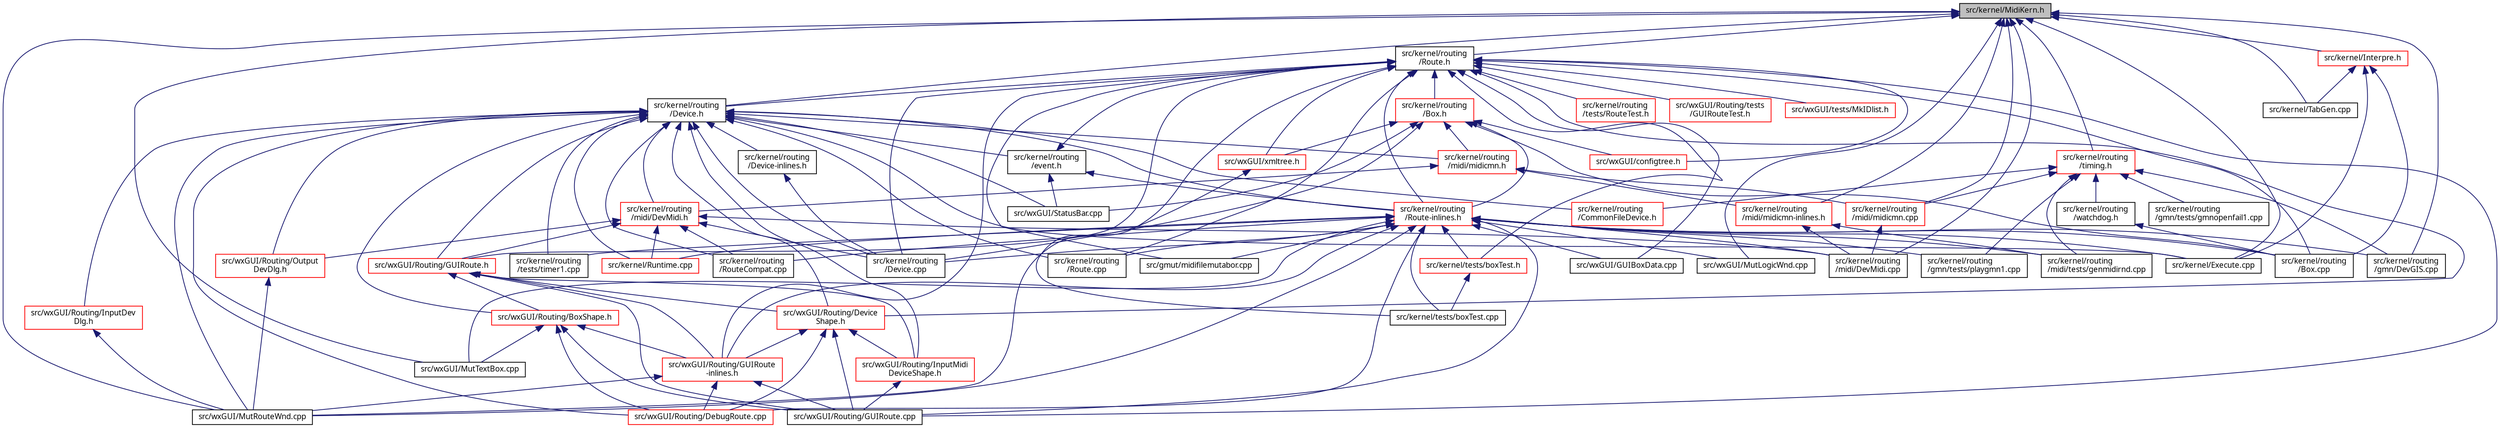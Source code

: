 digraph "src/kernel/MidiKern.h"
{
  edge [fontname="Sans",fontsize="10",labelfontname="Sans",labelfontsize="10"];
  node [fontname="Sans",fontsize="10",shape=record];
  Node12 [label="src/kernel/MidiKern.h",height=0.2,width=0.4,color="black", fillcolor="grey75", style="filled", fontcolor="black"];
  Node12 -> Node13 [dir="back",color="midnightblue",fontsize="10",style="solid",fontname="Sans"];
  Node13 [label="src/kernel/routing\l/Route.h",height=0.2,width=0.4,color="black", fillcolor="white", style="filled",URL="$d1/d65/Route_8h.html",tooltip="Routing. "];
  Node13 -> Node14 [dir="back",color="midnightblue",fontsize="10",style="solid",fontname="Sans"];
  Node14 [label="src/kernel/routing\l/Device.h",height=0.2,width=0.4,color="black", fillcolor="white", style="filled",URL="$de/d05/Device_8h.html",tooltip="Routing. "];
  Node14 -> Node15 [dir="back",color="midnightblue",fontsize="10",style="solid",fontname="Sans"];
  Node15 [label="src/kernel/routing\l/CommonFileDevice.h",height=0.2,width=0.4,color="red", fillcolor="white", style="filled",URL="$d9/d17/CommonFileDevice_8h.html"];
  Node14 -> Node97 [dir="back",color="midnightblue",fontsize="10",style="solid",fontname="Sans"];
  Node97 [label="src/kernel/routing\l/event.h",height=0.2,width=0.4,color="black", fillcolor="white", style="filled",URL="$dd/d20/event_8h.html"];
  Node97 -> Node13 [dir="back",color="midnightblue",fontsize="10",style="solid",fontname="Sans"];
  Node97 -> Node98 [dir="back",color="midnightblue",fontsize="10",style="solid",fontname="Sans"];
  Node98 [label="src/kernel/routing\l/Route-inlines.h",height=0.2,width=0.4,color="red", fillcolor="white", style="filled",URL="$d2/d2c/Route-inlines_8h.html"];
  Node98 -> Node17 [dir="back",color="midnightblue",fontsize="10",style="solid",fontname="Sans"];
  Node17 [label="src/gmut/midifilemutabor.cpp",height=0.2,width=0.4,color="black", fillcolor="white", style="filled",URL="$d1/d0d/midifilemutabor_8cpp.html"];
  Node98 -> Node99 [dir="back",color="midnightblue",fontsize="10",style="solid",fontname="Sans"];
  Node99 [label="src/kernel/Execute.cpp",height=0.2,width=0.4,color="black", fillcolor="white", style="filled",URL="$df/d23/Execute_8cpp.html"];
  Node98 -> Node101 [dir="back",color="midnightblue",fontsize="10",style="solid",fontname="Sans"];
  Node101 [label="src/kernel/routing\l/Box.cpp",height=0.2,width=0.4,color="black", fillcolor="white", style="filled",URL="$dd/dc6/Box_8cpp.html",tooltip="Devices for routing. "];
  Node98 -> Node59 [dir="back",color="midnightblue",fontsize="10",style="solid",fontname="Sans"];
  Node59 [label="src/wxGUI/Routing/DebugRoute.cpp",height=0.2,width=0.4,color="red", fillcolor="white", style="filled",URL="$dc/de8/wxGUI_2Routing_2DebugRoute_8cpp.html",tooltip="Debug functions for routing system. "];
  Node98 -> Node18 [dir="back",color="midnightblue",fontsize="10",style="solid",fontname="Sans"];
  Node18 [label="src/kernel/routing\l/Device.cpp",height=0.2,width=0.4,color="black", fillcolor="white", style="filled",URL="$d2/dc0/Device_8cpp.html",tooltip="Devices for routing. "];
  Node98 -> Node96 [dir="back",color="midnightblue",fontsize="10",style="solid",fontname="Sans"];
  Node96 [label="src/kernel/routing\l/gmn/DevGIS.cpp",height=0.2,width=0.4,color="black", fillcolor="white", style="filled",URL="$db/d78/DevGIS_8cpp.html",tooltip="GUIDO Music Notation file. "];
  Node98 -> Node91 [dir="back",color="midnightblue",fontsize="10",style="solid",fontname="Sans"];
  Node91 [label="src/kernel/routing\l/gmn/tests/playgmn1.cpp",height=0.2,width=0.4,color="black", fillcolor="white", style="filled",URL="$d3/d06/playgmn1_8cpp.html"];
  Node98 -> Node102 [dir="back",color="midnightblue",fontsize="10",style="solid",fontname="Sans"];
  Node102 [label="src/kernel/routing\l/midi/DevMidi.cpp",height=0.2,width=0.4,color="black", fillcolor="white", style="filled",URL="$df/d8f/DevMidi_8cpp.html",tooltip="Midi Port IO (Mutabor layer) "];
  Node98 -> Node24 [dir="back",color="midnightblue",fontsize="10",style="solid",fontname="Sans"];
  Node24 [label="src/kernel/routing\l/midi/tests/genmidirnd.cpp",height=0.2,width=0.4,color="black", fillcolor="white", style="filled",URL="$dd/d2d/genmidirnd_8cpp.html"];
  Node98 -> Node25 [dir="back",color="midnightblue",fontsize="10",style="solid",fontname="Sans"];
  Node25 [label="src/kernel/Runtime.cpp",height=0.2,width=0.4,color="red", fillcolor="white", style="filled",URL="$db/d80/Runtime_8cpp.html"];
  Node98 -> Node103 [dir="back",color="midnightblue",fontsize="10",style="solid",fontname="Sans"];
  Node103 [label="src/kernel/routing\l/Route.cpp",height=0.2,width=0.4,color="black", fillcolor="white", style="filled",URL="$d8/dfb/Route_8cpp.html",tooltip="Routing. "];
  Node98 -> Node29 [dir="back",color="midnightblue",fontsize="10",style="solid",fontname="Sans"];
  Node29 [label="src/kernel/routing\l/RouteCompat.cpp",height=0.2,width=0.4,color="black", fillcolor="white", style="filled",URL="$dd/db8/RouteCompat_8cpp.html",tooltip="Routing. "];
  Node98 -> Node94 [dir="back",color="midnightblue",fontsize="10",style="solid",fontname="Sans"];
  Node94 [label="src/kernel/routing\l/tests/timer1.cpp",height=0.2,width=0.4,color="black", fillcolor="white", style="filled",URL="$d9/d9a/timer1_8cpp.html"];
  Node98 -> Node104 [dir="back",color="midnightblue",fontsize="10",style="solid",fontname="Sans"];
  Node104 [label="src/kernel/tests/boxTest.h",height=0.2,width=0.4,color="red", fillcolor="white", style="filled",URL="$dc/d2f/boxTest_8h.html"];
  Node104 -> Node105 [dir="back",color="midnightblue",fontsize="10",style="solid",fontname="Sans"];
  Node105 [label="src/kernel/tests/boxTest.cpp",height=0.2,width=0.4,color="black", fillcolor="white", style="filled",URL="$d1/da7/boxTest_8cpp.html"];
  Node98 -> Node105 [dir="back",color="midnightblue",fontsize="10",style="solid",fontname="Sans"];
  Node98 -> Node37 [dir="back",color="midnightblue",fontsize="10",style="solid",fontname="Sans"];
  Node37 [label="src/wxGUI/GUIBoxData.cpp",height=0.2,width=0.4,color="black", fillcolor="white", style="filled",URL="$d2/dd3/GUIBoxData_8cpp.html"];
  Node98 -> Node52 [dir="back",color="midnightblue",fontsize="10",style="solid",fontname="Sans"];
  Node52 [label="src/wxGUI/MutLogicWnd.cpp",height=0.2,width=0.4,color="black", fillcolor="white", style="filled",URL="$df/d11/MutLogicWnd_8cpp.html",tooltip="Logic window. "];
  Node98 -> Node46 [dir="back",color="midnightblue",fontsize="10",style="solid",fontname="Sans"];
  Node46 [label="src/wxGUI/MutRouteWnd.cpp",height=0.2,width=0.4,color="black", fillcolor="white", style="filled",URL="$dc/def/MutRouteWnd_8cpp.html",tooltip="Routing window. "];
  Node98 -> Node55 [dir="back",color="midnightblue",fontsize="10",style="solid",fontname="Sans"];
  Node55 [label="src/wxGUI/Routing/GUIRoute\l-inlines.h",height=0.2,width=0.4,color="red", fillcolor="white", style="filled",URL="$d2/d73/GUIRoute-inlines_8h.html"];
  Node55 -> Node46 [dir="back",color="midnightblue",fontsize="10",style="solid",fontname="Sans"];
  Node55 -> Node59 [dir="back",color="midnightblue",fontsize="10",style="solid",fontname="Sans"];
  Node55 -> Node48 [dir="back",color="midnightblue",fontsize="10",style="solid",fontname="Sans"];
  Node48 [label="src/wxGUI/Routing/GUIRoute.cpp",height=0.2,width=0.4,color="black", fillcolor="white", style="filled",URL="$d4/dee/GUIRoute_8cpp.html"];
  Node98 -> Node53 [dir="back",color="midnightblue",fontsize="10",style="solid",fontname="Sans"];
  Node53 [label="src/wxGUI/MutTextBox.cpp",height=0.2,width=0.4,color="black", fillcolor="white", style="filled",URL="$df/d3c/MutTextBox_8cpp.html",tooltip="Textbox for Lists. "];
  Node98 -> Node48 [dir="back",color="midnightblue",fontsize="10",style="solid",fontname="Sans"];
  Node97 -> Node109 [dir="back",color="midnightblue",fontsize="10",style="solid",fontname="Sans"];
  Node109 [label="src/wxGUI/StatusBar.cpp",height=0.2,width=0.4,color="black", fillcolor="white", style="filled",URL="$d5/de4/StatusBar_8cpp.html"];
  Node14 -> Node110 [dir="back",color="midnightblue",fontsize="10",style="solid",fontname="Sans"];
  Node110 [label="src/kernel/routing\l/midi/midicmn.h",height=0.2,width=0.4,color="red", fillcolor="white", style="filled",URL="$de/d21/midicmn_8h.html"];
  Node110 -> Node111 [dir="back",color="midnightblue",fontsize="10",style="solid",fontname="Sans"];
  Node111 [label="src/kernel/routing\l/midi/DevMidi.h",height=0.2,width=0.4,color="red", fillcolor="white", style="filled",URL="$d4/da2/DevMidi_8h.html",tooltip="Classes for midi port. "];
  Node111 -> Node18 [dir="back",color="midnightblue",fontsize="10",style="solid",fontname="Sans"];
  Node111 -> Node102 [dir="back",color="midnightblue",fontsize="10",style="solid",fontname="Sans"];
  Node111 -> Node25 [dir="back",color="midnightblue",fontsize="10",style="solid",fontname="Sans"];
  Node111 -> Node29 [dir="back",color="midnightblue",fontsize="10",style="solid",fontname="Sans"];
  Node111 -> Node31 [dir="back",color="midnightblue",fontsize="10",style="solid",fontname="Sans"];
  Node31 [label="src/wxGUI/Routing/GUIRoute.h",height=0.2,width=0.4,color="red", fillcolor="white", style="filled",URL="$d6/dfa/GUIRoute_8h.html"];
  Node31 -> Node32 [dir="back",color="midnightblue",fontsize="10",style="solid",fontname="Sans"];
  Node32 [label="src/wxGUI/Routing/Device\lShape.h",height=0.2,width=0.4,color="red", fillcolor="white", style="filled",URL="$d9/d4d/DeviceShape_8h.html",tooltip="Device shape base class for route window. "];
  Node32 -> Node55 [dir="back",color="midnightblue",fontsize="10",style="solid",fontname="Sans"];
  Node32 -> Node59 [dir="back",color="midnightblue",fontsize="10",style="solid",fontname="Sans"];
  Node32 -> Node48 [dir="back",color="midnightblue",fontsize="10",style="solid",fontname="Sans"];
  Node32 -> Node78 [dir="back",color="midnightblue",fontsize="10",style="solid",fontname="Sans"];
  Node78 [label="src/wxGUI/Routing/InputMidi\lDeviceShape.h",height=0.2,width=0.4,color="red", fillcolor="white", style="filled",URL="$d3/d5e/InputMidiDeviceShape_8h.html",tooltip="MIDI input device shape for route window. "];
  Node78 -> Node48 [dir="back",color="midnightblue",fontsize="10",style="solid",fontname="Sans"];
  Node31 -> Node84 [dir="back",color="midnightblue",fontsize="10",style="solid",fontname="Sans"];
  Node84 [label="src/wxGUI/Routing/BoxShape.h",height=0.2,width=0.4,color="red", fillcolor="white", style="filled",URL="$d9/d49/BoxShape_8h.html",tooltip="Box shape for route window. "];
  Node84 -> Node55 [dir="back",color="midnightblue",fontsize="10",style="solid",fontname="Sans"];
  Node84 -> Node53 [dir="back",color="midnightblue",fontsize="10",style="solid",fontname="Sans"];
  Node84 -> Node59 [dir="back",color="midnightblue",fontsize="10",style="solid",fontname="Sans"];
  Node84 -> Node48 [dir="back",color="midnightblue",fontsize="10",style="solid",fontname="Sans"];
  Node31 -> Node55 [dir="back",color="midnightblue",fontsize="10",style="solid",fontname="Sans"];
  Node31 -> Node48 [dir="back",color="midnightblue",fontsize="10",style="solid",fontname="Sans"];
  Node31 -> Node78 [dir="back",color="midnightblue",fontsize="10",style="solid",fontname="Sans"];
  Node111 -> Node112 [dir="back",color="midnightblue",fontsize="10",style="solid",fontname="Sans"];
  Node112 [label="src/wxGUI/Routing/Output\lDevDlg.h",height=0.2,width=0.4,color="red", fillcolor="white", style="filled",URL="$de/d50/OutputDevDlg_8h.html"];
  Node112 -> Node46 [dir="back",color="midnightblue",fontsize="10",style="solid",fontname="Sans"];
  Node110 -> Node113 [dir="back",color="midnightblue",fontsize="10",style="solid",fontname="Sans"];
  Node113 [label="src/kernel/routing\l/midi/midicmn-inlines.h",height=0.2,width=0.4,color="red", fillcolor="white", style="filled",URL="$d9/d34/midicmn-inlines_8h.html"];
  Node113 -> Node102 [dir="back",color="midnightblue",fontsize="10",style="solid",fontname="Sans"];
  Node113 -> Node24 [dir="back",color="midnightblue",fontsize="10",style="solid",fontname="Sans"];
  Node110 -> Node114 [dir="back",color="midnightblue",fontsize="10",style="solid",fontname="Sans"];
  Node114 [label="src/kernel/routing\l/midi/midicmn.cpp",height=0.2,width=0.4,color="red", fillcolor="white", style="filled",URL="$d3/d0f/midicmn_8cpp.html"];
  Node114 -> Node102 [dir="back",color="midnightblue",fontsize="10",style="solid",fontname="Sans"];
  Node14 -> Node98 [dir="back",color="midnightblue",fontsize="10",style="solid",fontname="Sans"];
  Node14 -> Node99 [dir="back",color="midnightblue",fontsize="10",style="solid",fontname="Sans"];
  Node14 -> Node59 [dir="back",color="midnightblue",fontsize="10",style="solid",fontname="Sans"];
  Node14 -> Node116 [dir="back",color="midnightblue",fontsize="10",style="solid",fontname="Sans"];
  Node116 [label="src/kernel/routing\l/Device-inlines.h",height=0.2,width=0.4,color="black", fillcolor="white", style="filled",URL="$d8/d4d/Device-inlines_8h.html"];
  Node116 -> Node18 [dir="back",color="midnightblue",fontsize="10",style="solid",fontname="Sans"];
  Node14 -> Node18 [dir="back",color="midnightblue",fontsize="10",style="solid",fontname="Sans"];
  Node14 -> Node111 [dir="back",color="midnightblue",fontsize="10",style="solid",fontname="Sans"];
  Node14 -> Node25 [dir="back",color="midnightblue",fontsize="10",style="solid",fontname="Sans"];
  Node14 -> Node103 [dir="back",color="midnightblue",fontsize="10",style="solid",fontname="Sans"];
  Node14 -> Node29 [dir="back",color="midnightblue",fontsize="10",style="solid",fontname="Sans"];
  Node14 -> Node94 [dir="back",color="midnightblue",fontsize="10",style="solid",fontname="Sans"];
  Node14 -> Node32 [dir="back",color="midnightblue",fontsize="10",style="solid",fontname="Sans"];
  Node14 -> Node31 [dir="back",color="midnightblue",fontsize="10",style="solid",fontname="Sans"];
  Node14 -> Node84 [dir="back",color="midnightblue",fontsize="10",style="solid",fontname="Sans"];
  Node14 -> Node117 [dir="back",color="midnightblue",fontsize="10",style="solid",fontname="Sans"];
  Node117 [label="src/wxGUI/Routing/InputDev\lDlg.h",height=0.2,width=0.4,color="red", fillcolor="white", style="filled",URL="$d9/d12/InputDevDlg_8h.html"];
  Node117 -> Node46 [dir="back",color="midnightblue",fontsize="10",style="solid",fontname="Sans"];
  Node14 -> Node112 [dir="back",color="midnightblue",fontsize="10",style="solid",fontname="Sans"];
  Node14 -> Node46 [dir="back",color="midnightblue",fontsize="10",style="solid",fontname="Sans"];
  Node14 -> Node78 [dir="back",color="midnightblue",fontsize="10",style="solid",fontname="Sans"];
  Node14 -> Node109 [dir="back",color="midnightblue",fontsize="10",style="solid",fontname="Sans"];
  Node13 -> Node118 [dir="back",color="midnightblue",fontsize="10",style="solid",fontname="Sans"];
  Node118 [label="src/kernel/routing\l/Box.h",height=0.2,width=0.4,color="red", fillcolor="white", style="filled",URL="$de/d0f/Box_8h.html",tooltip="Mutabor Box for C++. "];
  Node118 -> Node110 [dir="back",color="midnightblue",fontsize="10",style="solid",fontname="Sans"];
  Node118 -> Node98 [dir="back",color="midnightblue",fontsize="10",style="solid",fontname="Sans"];
  Node118 -> Node101 [dir="back",color="midnightblue",fontsize="10",style="solid",fontname="Sans"];
  Node118 -> Node18 [dir="back",color="midnightblue",fontsize="10",style="solid",fontname="Sans"];
  Node118 -> Node125 [dir="back",color="midnightblue",fontsize="10",style="solid",fontname="Sans"];
  Node125 [label="src/wxGUI/configtree.h",height=0.2,width=0.4,color="red", fillcolor="white", style="filled",URL="$d5/d6b/configtree_8h.html"];
  Node118 -> Node131 [dir="back",color="midnightblue",fontsize="10",style="solid",fontname="Sans"];
  Node131 [label="src/wxGUI/xmltree.h",height=0.2,width=0.4,color="red", fillcolor="white", style="filled",URL="$d8/d53/xmltree_8h.html"];
  Node131 -> Node46 [dir="back",color="midnightblue",fontsize="10",style="solid",fontname="Sans"];
  Node118 -> Node109 [dir="back",color="midnightblue",fontsize="10",style="solid",fontname="Sans"];
  Node13 -> Node17 [dir="back",color="midnightblue",fontsize="10",style="solid",fontname="Sans"];
  Node13 -> Node98 [dir="back",color="midnightblue",fontsize="10",style="solid",fontname="Sans"];
  Node13 -> Node101 [dir="back",color="midnightblue",fontsize="10",style="solid",fontname="Sans"];
  Node13 -> Node18 [dir="back",color="midnightblue",fontsize="10",style="solid",fontname="Sans"];
  Node13 -> Node103 [dir="back",color="midnightblue",fontsize="10",style="solid",fontname="Sans"];
  Node13 -> Node134 [dir="back",color="midnightblue",fontsize="10",style="solid",fontname="Sans"];
  Node134 [label="src/kernel/routing\l/tests/RouteTest.h",height=0.2,width=0.4,color="red", fillcolor="white", style="filled",URL="$dc/d45/RouteTest_8h.html"];
  Node13 -> Node104 [dir="back",color="midnightblue",fontsize="10",style="solid",fontname="Sans"];
  Node13 -> Node105 [dir="back",color="midnightblue",fontsize="10",style="solid",fontname="Sans"];
  Node13 -> Node125 [dir="back",color="midnightblue",fontsize="10",style="solid",fontname="Sans"];
  Node13 -> Node32 [dir="back",color="midnightblue",fontsize="10",style="solid",fontname="Sans"];
  Node13 -> Node31 [dir="back",color="midnightblue",fontsize="10",style="solid",fontname="Sans"];
  Node13 -> Node37 [dir="back",color="midnightblue",fontsize="10",style="solid",fontname="Sans"];
  Node13 -> Node55 [dir="back",color="midnightblue",fontsize="10",style="solid",fontname="Sans"];
  Node13 -> Node131 [dir="back",color="midnightblue",fontsize="10",style="solid",fontname="Sans"];
  Node13 -> Node48 [dir="back",color="midnightblue",fontsize="10",style="solid",fontname="Sans"];
  Node13 -> Node135 [dir="back",color="midnightblue",fontsize="10",style="solid",fontname="Sans"];
  Node135 [label="src/wxGUI/Routing/tests\l/GUIRouteTest.h",height=0.2,width=0.4,color="red", fillcolor="white", style="filled",URL="$d0/d8b/GUIRouteTest_8h.html"];
  Node13 -> Node136 [dir="back",color="midnightblue",fontsize="10",style="solid",fontname="Sans"];
  Node136 [label="src/wxGUI/tests/MkIDlist.h",height=0.2,width=0.4,color="red", fillcolor="white", style="filled",URL="$d5/dfb/MkIDlist_8h.html"];
  Node12 -> Node14 [dir="back",color="midnightblue",fontsize="10",style="solid",fontname="Sans"];
  Node12 -> Node137 [dir="back",color="midnightblue",fontsize="10",style="solid",fontname="Sans"];
  Node137 [label="src/kernel/routing\l/timing.h",height=0.2,width=0.4,color="red", fillcolor="white", style="filled",URL="$db/d41/timing_8h.html"];
  Node137 -> Node15 [dir="back",color="midnightblue",fontsize="10",style="solid",fontname="Sans"];
  Node137 -> Node138 [dir="back",color="midnightblue",fontsize="10",style="solid",fontname="Sans"];
  Node138 [label="src/kernel/routing\l/watchdog.h",height=0.2,width=0.4,color="black", fillcolor="white", style="filled",URL="$d9/da3/watchdog_8h.html"];
  Node138 -> Node101 [dir="back",color="midnightblue",fontsize="10",style="solid",fontname="Sans"];
  Node137 -> Node96 [dir="back",color="midnightblue",fontsize="10",style="solid",fontname="Sans"];
  Node137 -> Node90 [dir="back",color="midnightblue",fontsize="10",style="solid",fontname="Sans"];
  Node90 [label="src/kernel/routing\l/gmn/tests/gmnopenfail1.cpp",height=0.2,width=0.4,color="black", fillcolor="white", style="filled",URL="$d0/dd6/gmnopenfail1_8cpp.html"];
  Node137 -> Node91 [dir="back",color="midnightblue",fontsize="10",style="solid",fontname="Sans"];
  Node137 -> Node114 [dir="back",color="midnightblue",fontsize="10",style="solid",fontname="Sans"];
  Node137 -> Node24 [dir="back",color="midnightblue",fontsize="10",style="solid",fontname="Sans"];
  Node12 -> Node141 [dir="back",color="midnightblue",fontsize="10",style="solid",fontname="Sans"];
  Node141 [label="src/kernel/Interpre.h",height=0.2,width=0.4,color="red", fillcolor="white", style="filled",URL="$d2/dd8/Interpre_8h.html",tooltip="Interpreter for the logic at runtime. "];
  Node141 -> Node99 [dir="back",color="midnightblue",fontsize="10",style="solid",fontname="Sans"];
  Node141 -> Node101 [dir="back",color="midnightblue",fontsize="10",style="solid",fontname="Sans"];
  Node141 -> Node149 [dir="back",color="midnightblue",fontsize="10",style="solid",fontname="Sans"];
  Node149 [label="src/kernel/TabGen.cpp",height=0.2,width=0.4,color="black", fillcolor="white", style="filled",URL="$d3/da0/TabGen_8cpp.html",tooltip="Table generator. "];
  Node12 -> Node99 [dir="back",color="midnightblue",fontsize="10",style="solid",fontname="Sans"];
  Node12 -> Node96 [dir="back",color="midnightblue",fontsize="10",style="solid",fontname="Sans"];
  Node12 -> Node113 [dir="back",color="midnightblue",fontsize="10",style="solid",fontname="Sans"];
  Node12 -> Node114 [dir="back",color="midnightblue",fontsize="10",style="solid",fontname="Sans"];
  Node12 -> Node102 [dir="back",color="midnightblue",fontsize="10",style="solid",fontname="Sans"];
  Node12 -> Node149 [dir="back",color="midnightblue",fontsize="10",style="solid",fontname="Sans"];
  Node12 -> Node52 [dir="back",color="midnightblue",fontsize="10",style="solid",fontname="Sans"];
  Node12 -> Node46 [dir="back",color="midnightblue",fontsize="10",style="solid",fontname="Sans"];
  Node12 -> Node53 [dir="back",color="midnightblue",fontsize="10",style="solid",fontname="Sans"];
}
